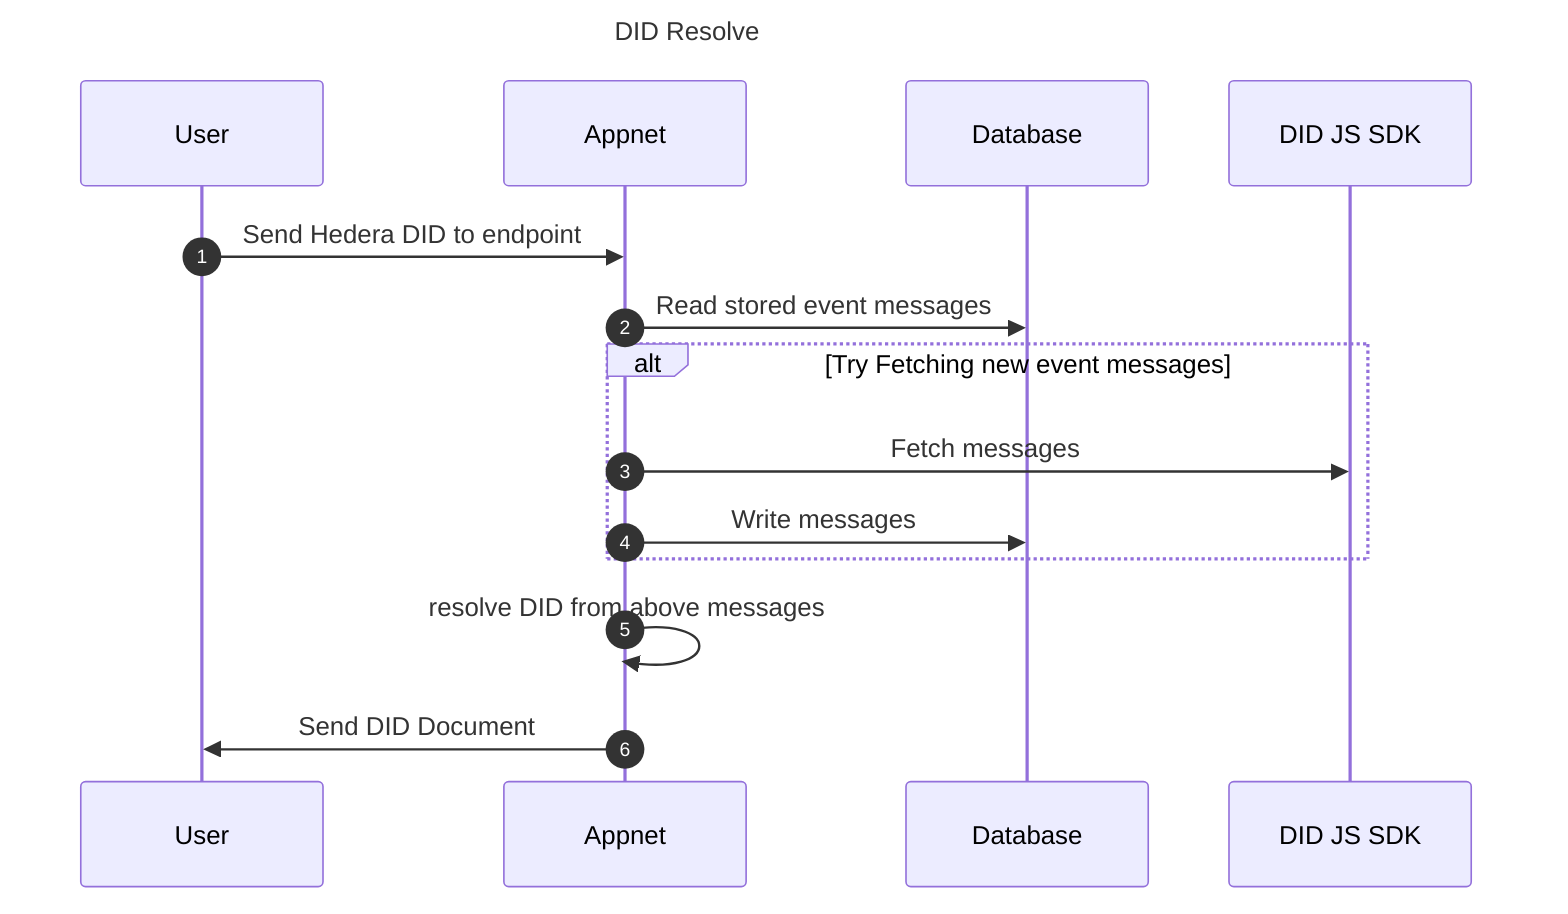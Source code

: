 sequenceDiagram
Title: DID Resolve

  autonumber
  participant user as User
  participant App as Appnet 
  participant DB as Database
  participant SDK as DID JS SDK


user ->> App: Send Hedera DID to endpoint
App ->> DB: Read stored event messages
alt Try Fetching new event messages 
App ->> SDK: Fetch messages 
App ->> DB: Write messages 
end
App ->> App: resolve DID from above messages
App ->> user: Send DID Document